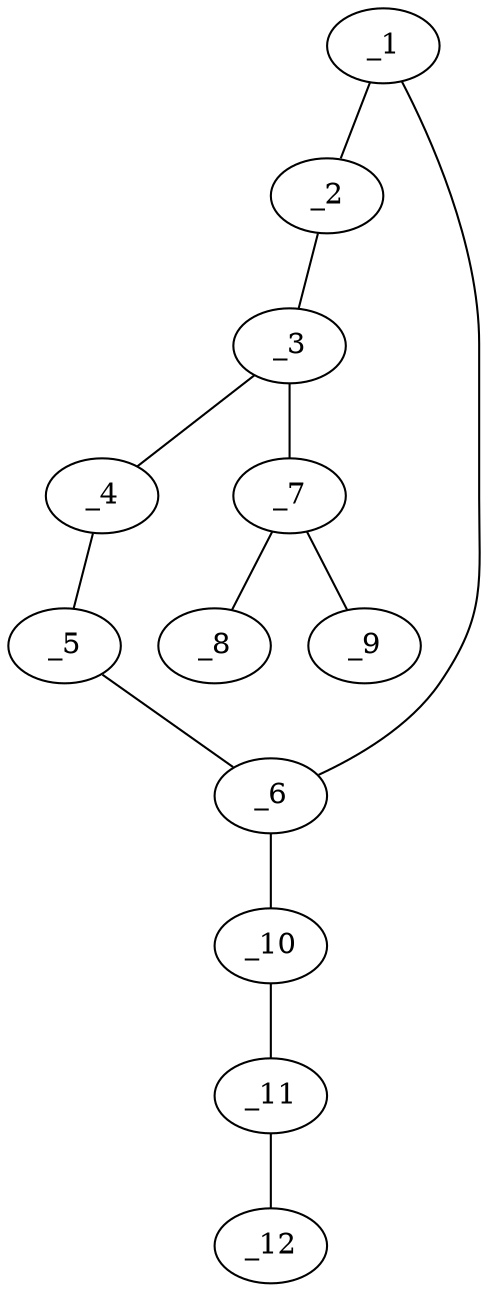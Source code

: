 graph molid651218 {
	_1	 [charge=0,
		chem=1,
		symbol="C  ",
		x="3.7321",
		y=0];
	_2	 [charge=0,
		chem=1,
		symbol="C  ",
		x="3.7321",
		y=1];
	_1 -- _2	 [valence=1];
	_6	 [charge=0,
		chem=1,
		symbol="C  ",
		x="2.866",
		y="-0.5"];
	_1 -- _6	 [valence=2];
	_3	 [charge=0,
		chem=1,
		symbol="C  ",
		x="2.866",
		y="1.5"];
	_2 -- _3	 [valence=2];
	_4	 [charge=0,
		chem=1,
		symbol="C  ",
		x=2,
		y=1];
	_3 -- _4	 [valence=1];
	_7	 [charge=0,
		chem=1,
		symbol="C  ",
		x="2.866",
		y="2.5"];
	_3 -- _7	 [valence=1];
	_5	 [charge=0,
		chem=1,
		symbol="C  ",
		x=2,
		y=0];
	_4 -- _5	 [valence=2];
	_5 -- _6	 [valence=1];
	_10	 [charge=0,
		chem=4,
		symbol="N  ",
		x="2.866",
		y="-1.5"];
	_6 -- _10	 [valence=1];
	_8	 [charge=0,
		chem=2,
		symbol="O  ",
		x="3.7321",
		y=3];
	_7 -- _8	 [valence=2];
	_9	 [charge=0,
		chem=4,
		symbol="N  ",
		x=2,
		y=3];
	_7 -- _9	 [valence=1];
	_11	 [charge=0,
		chem=1,
		symbol="C  ",
		x=2,
		y="-2"];
	_10 -- _11	 [valence=1];
	_12	 [charge=0,
		chem=2,
		symbol="O  ",
		x=2,
		y="-3"];
	_11 -- _12	 [valence=2];
}
